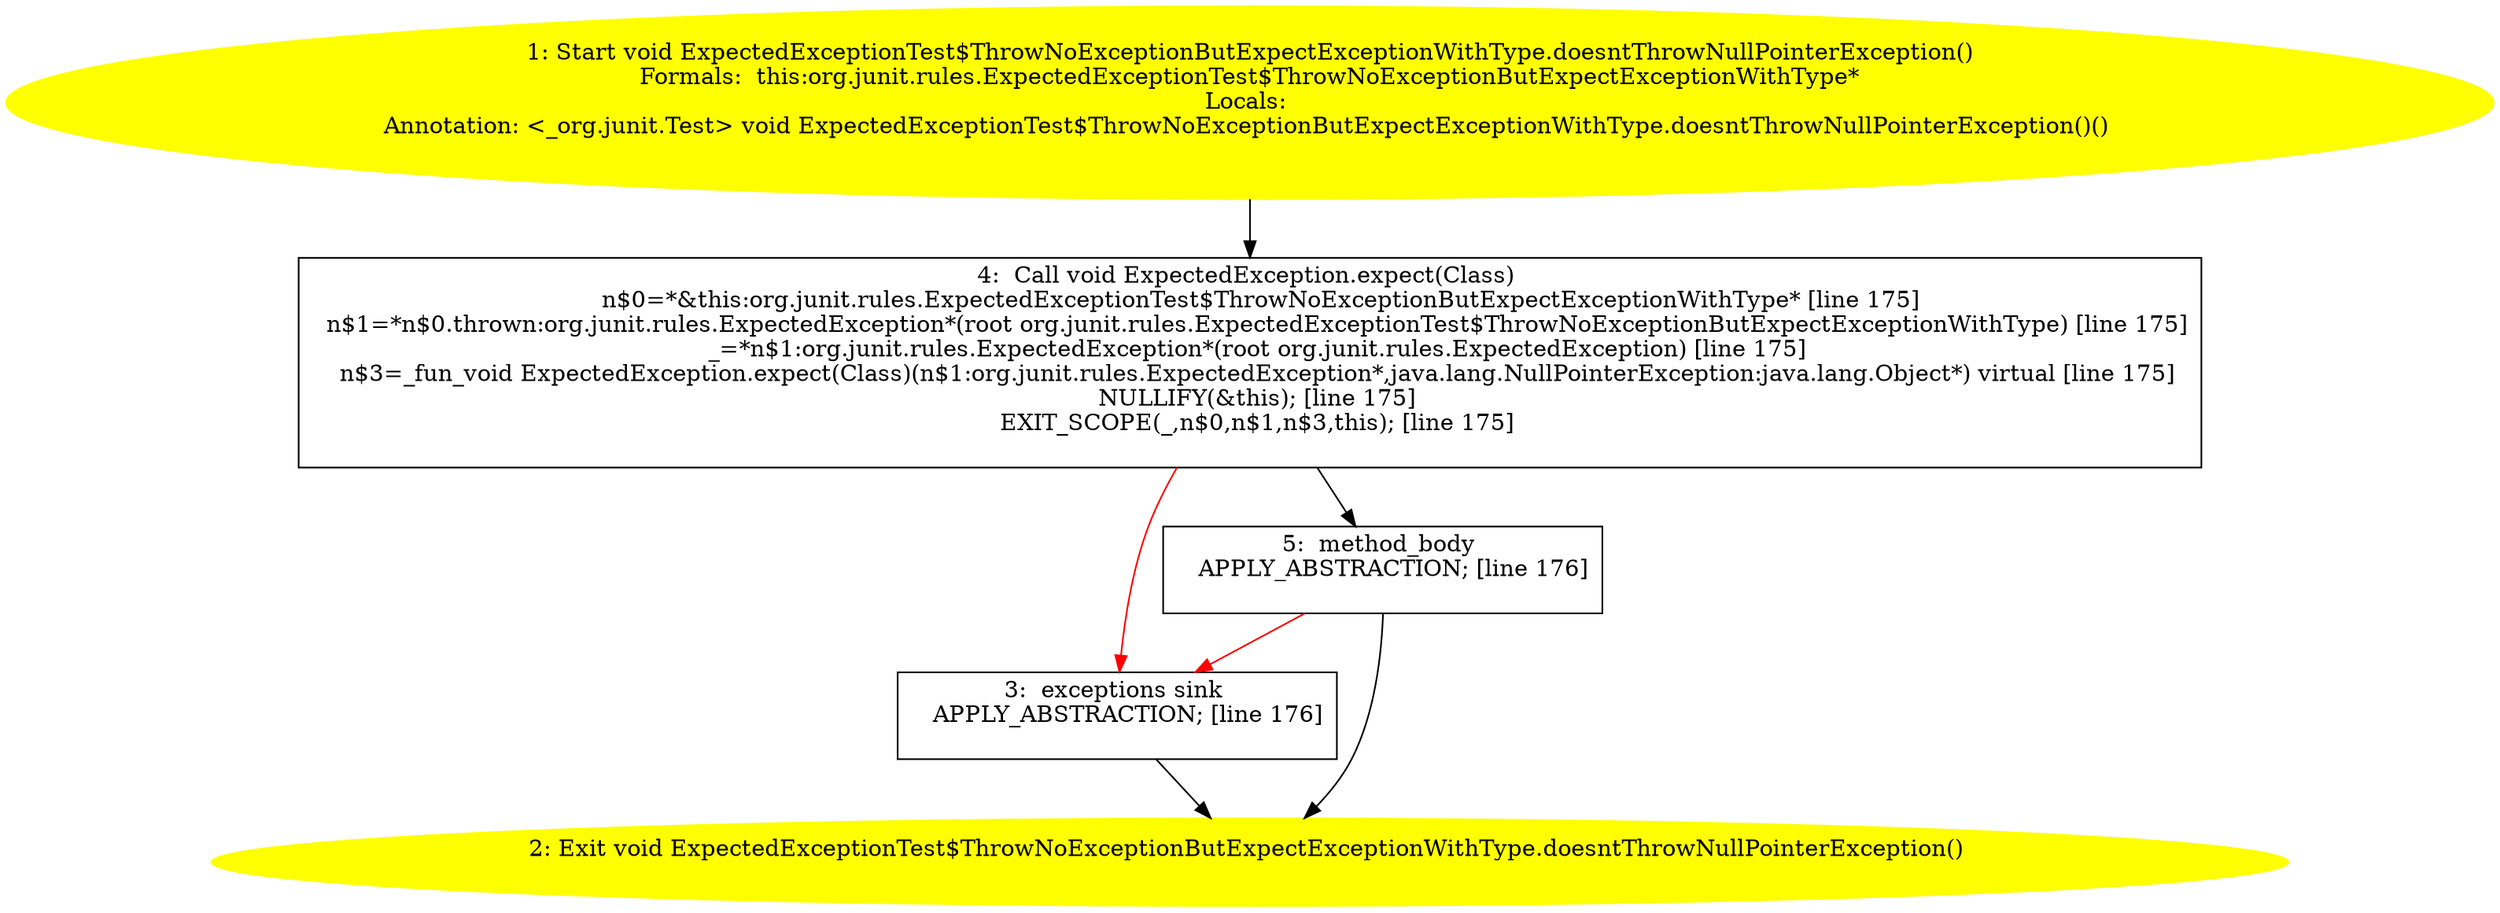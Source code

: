 /* @generated */
digraph cfg {
"org.junit.rules.ExpectedExceptionTest$ThrowNoExceptionButExpectExceptionWithType.doesntThrowNullPoin.012e24395f5c0a8457cdd89161543641_1" [label="1: Start void ExpectedExceptionTest$ThrowNoExceptionButExpectExceptionWithType.doesntThrowNullPointerException()\nFormals:  this:org.junit.rules.ExpectedExceptionTest$ThrowNoExceptionButExpectExceptionWithType*\nLocals: \nAnnotation: <_org.junit.Test> void ExpectedExceptionTest$ThrowNoExceptionButExpectExceptionWithType.doesntThrowNullPointerException()() \n  " color=yellow style=filled]
	

	 "org.junit.rules.ExpectedExceptionTest$ThrowNoExceptionButExpectExceptionWithType.doesntThrowNullPoin.012e24395f5c0a8457cdd89161543641_1" -> "org.junit.rules.ExpectedExceptionTest$ThrowNoExceptionButExpectExceptionWithType.doesntThrowNullPoin.012e24395f5c0a8457cdd89161543641_4" ;
"org.junit.rules.ExpectedExceptionTest$ThrowNoExceptionButExpectExceptionWithType.doesntThrowNullPoin.012e24395f5c0a8457cdd89161543641_2" [label="2: Exit void ExpectedExceptionTest$ThrowNoExceptionButExpectExceptionWithType.doesntThrowNullPointerException() \n  " color=yellow style=filled]
	

"org.junit.rules.ExpectedExceptionTest$ThrowNoExceptionButExpectExceptionWithType.doesntThrowNullPoin.012e24395f5c0a8457cdd89161543641_3" [label="3:  exceptions sink \n   APPLY_ABSTRACTION; [line 176]\n " shape="box"]
	

	 "org.junit.rules.ExpectedExceptionTest$ThrowNoExceptionButExpectExceptionWithType.doesntThrowNullPoin.012e24395f5c0a8457cdd89161543641_3" -> "org.junit.rules.ExpectedExceptionTest$ThrowNoExceptionButExpectExceptionWithType.doesntThrowNullPoin.012e24395f5c0a8457cdd89161543641_2" ;
"org.junit.rules.ExpectedExceptionTest$ThrowNoExceptionButExpectExceptionWithType.doesntThrowNullPoin.012e24395f5c0a8457cdd89161543641_4" [label="4:  Call void ExpectedException.expect(Class) \n   n$0=*&this:org.junit.rules.ExpectedExceptionTest$ThrowNoExceptionButExpectExceptionWithType* [line 175]\n  n$1=*n$0.thrown:org.junit.rules.ExpectedException*(root org.junit.rules.ExpectedExceptionTest$ThrowNoExceptionButExpectExceptionWithType) [line 175]\n  _=*n$1:org.junit.rules.ExpectedException*(root org.junit.rules.ExpectedException) [line 175]\n  n$3=_fun_void ExpectedException.expect(Class)(n$1:org.junit.rules.ExpectedException*,java.lang.NullPointerException:java.lang.Object*) virtual [line 175]\n  NULLIFY(&this); [line 175]\n  EXIT_SCOPE(_,n$0,n$1,n$3,this); [line 175]\n " shape="box"]
	

	 "org.junit.rules.ExpectedExceptionTest$ThrowNoExceptionButExpectExceptionWithType.doesntThrowNullPoin.012e24395f5c0a8457cdd89161543641_4" -> "org.junit.rules.ExpectedExceptionTest$ThrowNoExceptionButExpectExceptionWithType.doesntThrowNullPoin.012e24395f5c0a8457cdd89161543641_5" ;
	 "org.junit.rules.ExpectedExceptionTest$ThrowNoExceptionButExpectExceptionWithType.doesntThrowNullPoin.012e24395f5c0a8457cdd89161543641_4" -> "org.junit.rules.ExpectedExceptionTest$ThrowNoExceptionButExpectExceptionWithType.doesntThrowNullPoin.012e24395f5c0a8457cdd89161543641_3" [color="red" ];
"org.junit.rules.ExpectedExceptionTest$ThrowNoExceptionButExpectExceptionWithType.doesntThrowNullPoin.012e24395f5c0a8457cdd89161543641_5" [label="5:  method_body \n   APPLY_ABSTRACTION; [line 176]\n " shape="box"]
	

	 "org.junit.rules.ExpectedExceptionTest$ThrowNoExceptionButExpectExceptionWithType.doesntThrowNullPoin.012e24395f5c0a8457cdd89161543641_5" -> "org.junit.rules.ExpectedExceptionTest$ThrowNoExceptionButExpectExceptionWithType.doesntThrowNullPoin.012e24395f5c0a8457cdd89161543641_2" ;
	 "org.junit.rules.ExpectedExceptionTest$ThrowNoExceptionButExpectExceptionWithType.doesntThrowNullPoin.012e24395f5c0a8457cdd89161543641_5" -> "org.junit.rules.ExpectedExceptionTest$ThrowNoExceptionButExpectExceptionWithType.doesntThrowNullPoin.012e24395f5c0a8457cdd89161543641_3" [color="red" ];
}
